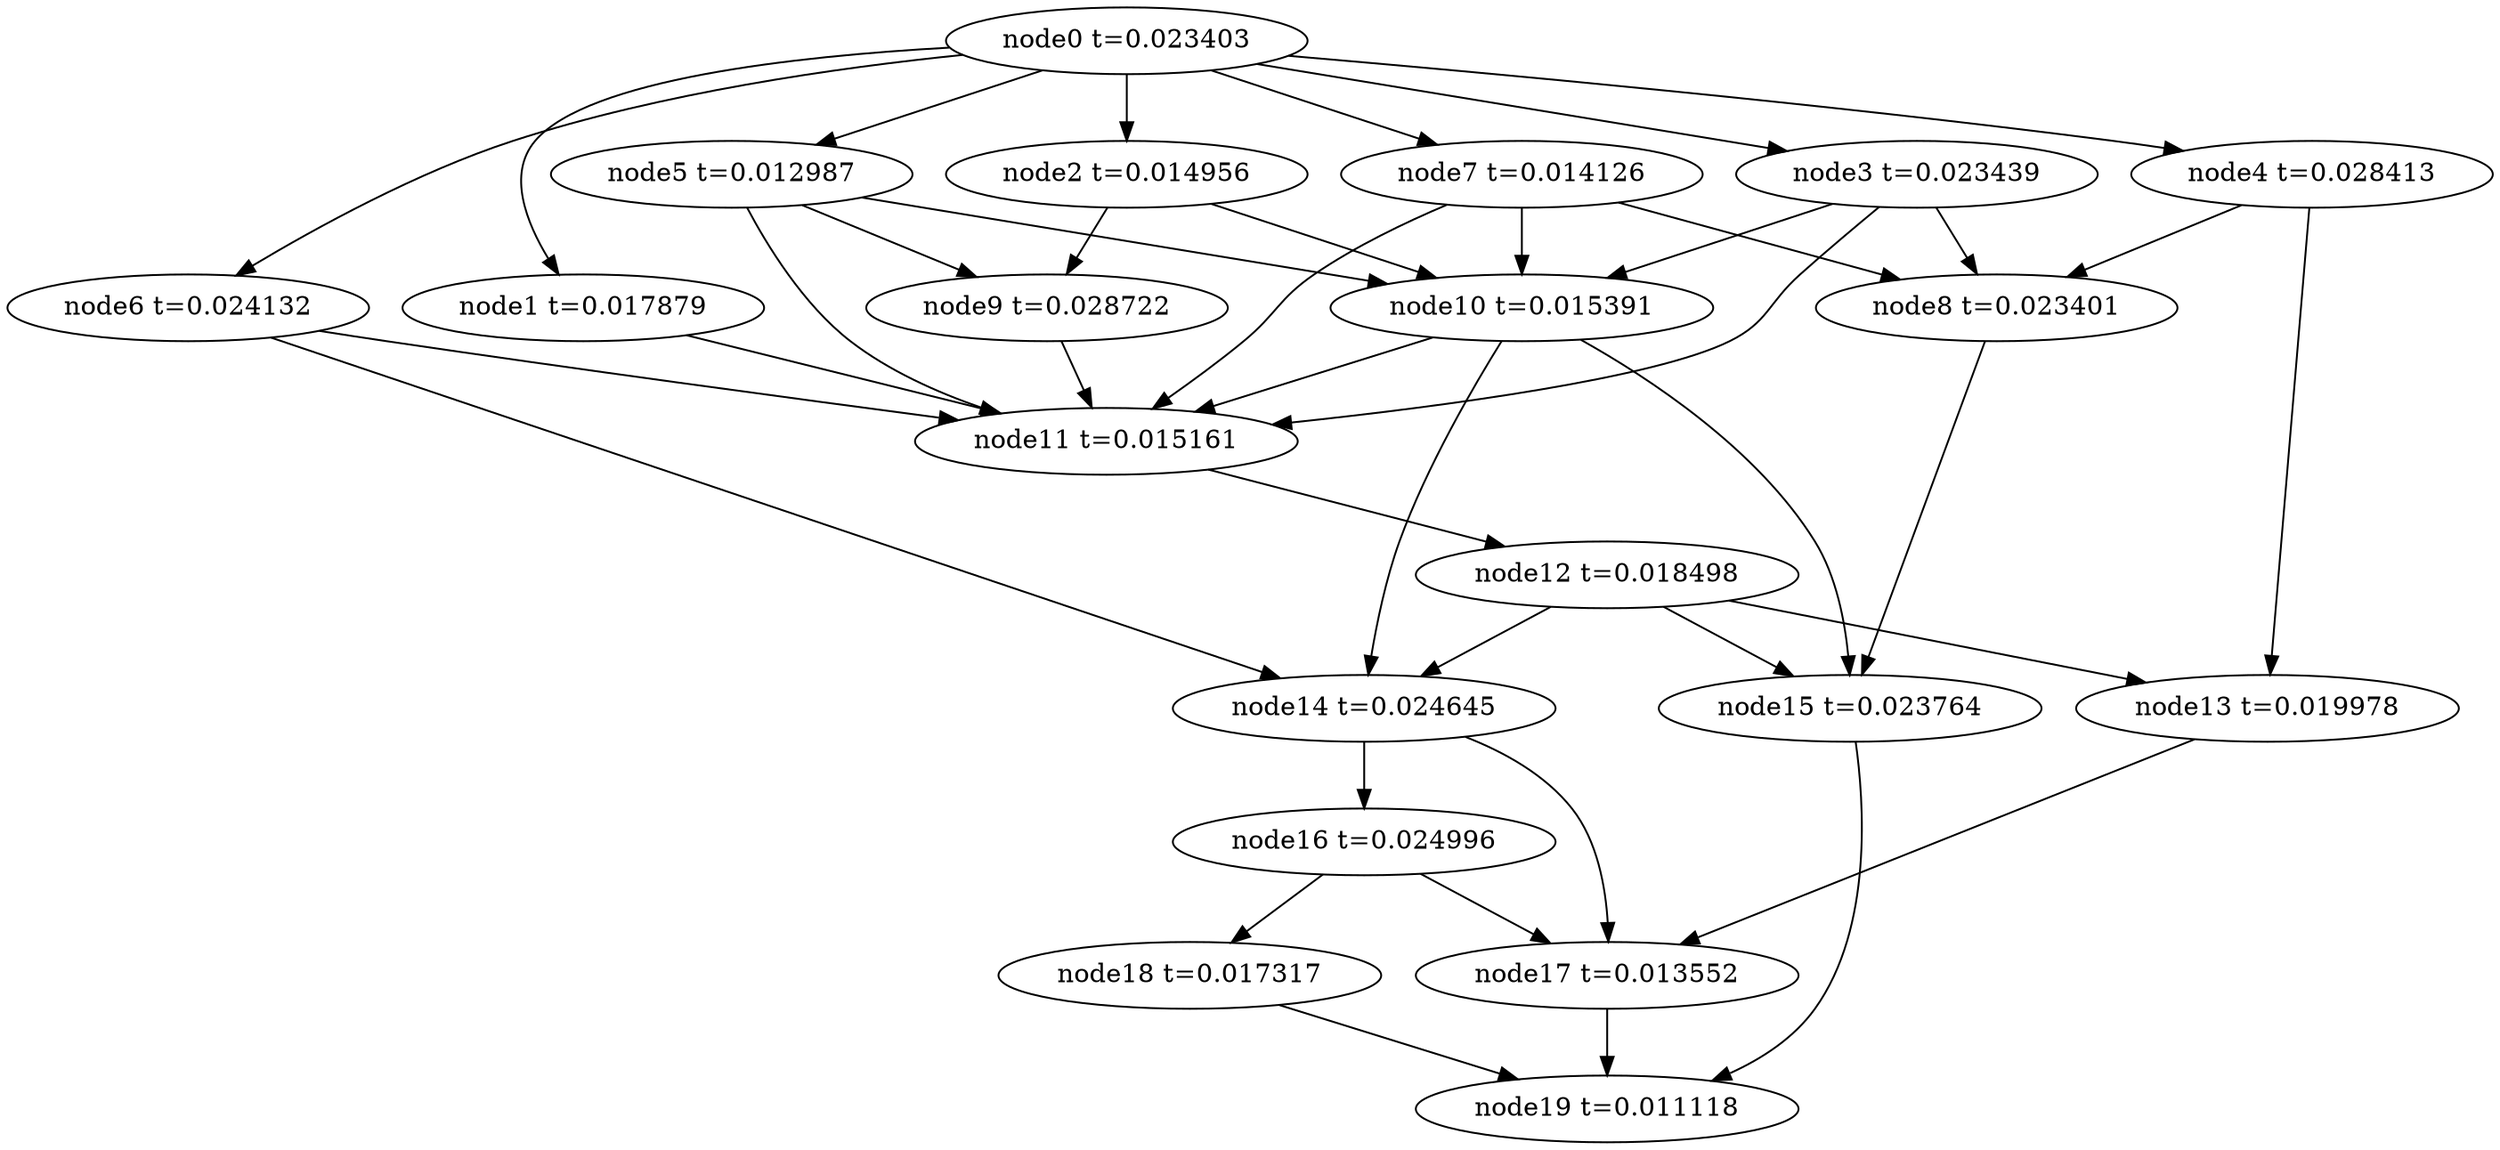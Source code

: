 digraph g{
	node19[label="node19 t=0.011118"]
	node18 -> node19
	node18[label="node18 t=0.017317"];
	node17 -> node19
	node17[label="node17 t=0.013552"];
	node16 -> node18
	node16 -> node17
	node16[label="node16 t=0.024996"];
	node15 -> node19
	node15[label="node15 t=0.023764"];
	node14 -> node17
	node14 -> node16
	node14[label="node14 t=0.024645"];
	node13 -> node17
	node13[label="node13 t=0.019978"];
	node12 -> node15
	node12 -> node14
	node12 -> node13
	node12[label="node12 t=0.018498"];
	node11 -> node12
	node11[label="node11 t=0.015161"];
	node10 -> node15
	node10 -> node14
	node10 -> node11
	node10[label="node10 t=0.015391"];
	node9 -> node11
	node9[label="node9 t=0.028722"];
	node8 -> node15
	node8[label="node8 t=0.023401"];
	node7 -> node11
	node7 -> node10
	node7 -> node8
	node7[label="node7 t=0.014126"];
	node6 -> node14
	node6 -> node11
	node6[label="node6 t=0.024132"];
	node5 -> node11
	node5 -> node10
	node5 -> node9
	node5[label="node5 t=0.012987"];
	node4 -> node13
	node4 -> node8
	node4[label="node4 t=0.028413"];
	node3 -> node11
	node3 -> node10
	node3 -> node8
	node3[label="node3 t=0.023439"];
	node2 -> node10
	node2 -> node9
	node2[label="node2 t=0.014956"];
	node1 -> node11
	node1[label="node1 t=0.017879"];
	node0 -> node7
	node0 -> node6
	node0 -> node5
	node0 -> node4
	node0 -> node3
	node0 -> node2
	node0 -> node1
	node0[label="node0 t=0.023403"];
}
